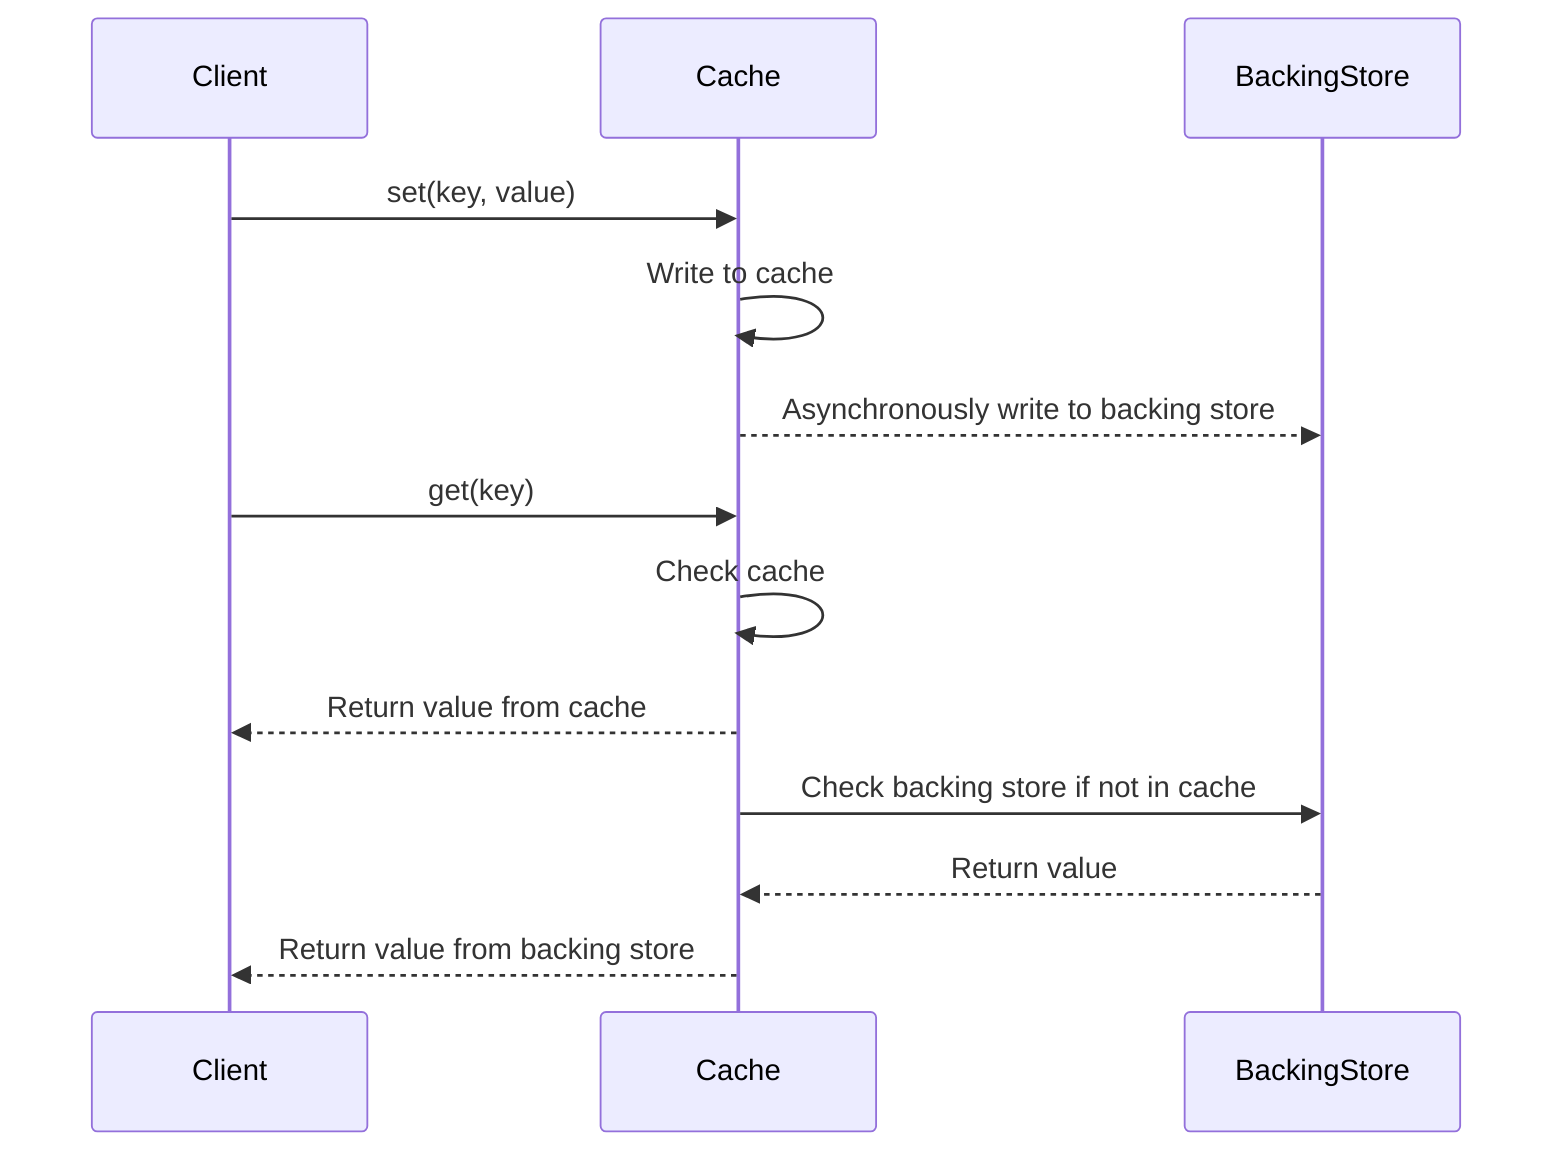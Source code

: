 sequenceDiagram
    participant Client
    participant Cache
    participant BackingStore
    Client->>Cache: set(key, value)
    Cache->>Cache: Write to cache
    Cache-->>BackingStore: Asynchronously write to backing store
    Client->>Cache: get(key)
    Cache->>Cache: Check cache
    Cache-->>Client: Return value from cache
    Cache->>BackingStore: Check backing store if not in cache
    BackingStore-->>Cache: Return value
    Cache-->>Client: Return value from backing store